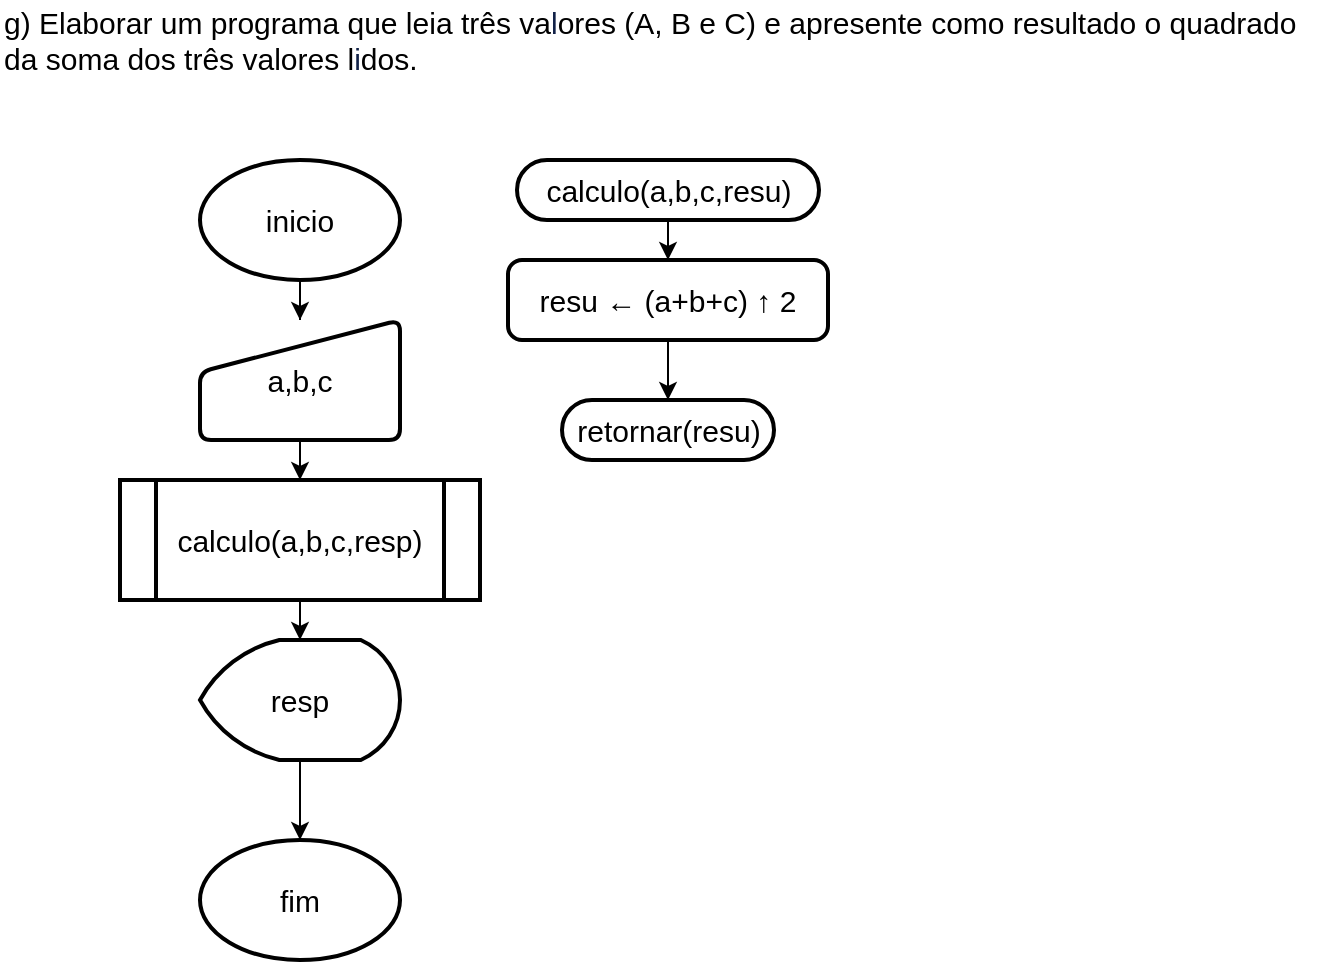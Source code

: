 <mxfile version="19.0.3" type="device"><diagram id="W4zhjbjKQNGenP02MBlL" name="Página-1"><mxGraphModel dx="1422" dy="865" grid="1" gridSize="10" guides="1" tooltips="1" connect="1" arrows="1" fold="1" page="1" pageScale="1" pageWidth="827" pageHeight="1169" math="0" shadow="0"><root><mxCell id="0"/><mxCell id="1" parent="0"/><mxCell id="TMCGMwo7jwROSs4g4wVu-1" value="&lt;span class=&quot;fontstyle0&quot; style=&quot;font-size: 15px;&quot;&gt;g) Elaborar um programa que leia três va&lt;/span&gt;&lt;span style=&quot;color: rgb(17, 33, 71); font-size: 15px;&quot; class=&quot;fontstyle0&quot;&gt;l&lt;/span&gt;&lt;span class=&quot;fontstyle0&quot; style=&quot;font-size: 15px;&quot;&gt;ores (A, B e C) e apresente como resultado o quadrado&lt;br style=&quot;font-size: 15px;&quot;&gt;da soma dos três valores l&lt;/span&gt;&lt;span style=&quot;color: rgb(17, 33, 71); font-size: 15px;&quot; class=&quot;fontstyle0&quot;&gt;i&lt;/span&gt;&lt;span class=&quot;fontstyle0&quot; style=&quot;font-size: 15px;&quot;&gt;dos.&lt;/span&gt; &lt;br style=&quot;font-size: 15px;&quot;&gt;" style="text;html=1;align=left;verticalAlign=middle;resizable=0;points=[];autosize=1;strokeColor=none;fillColor=none;fontSize=15;" parent="1" vertex="1"><mxGeometry width="660" height="40" as="geometry"/></mxCell><mxCell id="TMCGMwo7jwROSs4g4wVu-2" value="retornar(resu)" style="html=1;dashed=0;whitespace=wrap;shape=mxgraph.dfd.start;fontSize=15;strokeWidth=2;" parent="1" vertex="1"><mxGeometry x="281" y="200" width="106" height="30" as="geometry"/></mxCell><mxCell id="TMCGMwo7jwROSs4g4wVu-9" value="" style="edgeStyle=orthogonalEdgeStyle;rounded=0;orthogonalLoop=1;jettySize=auto;html=1;fontSize=15;" parent="1" source="TMCGMwo7jwROSs4g4wVu-3" target="TMCGMwo7jwROSs4g4wVu-8" edge="1"><mxGeometry relative="1" as="geometry"/></mxCell><mxCell id="TMCGMwo7jwROSs4g4wVu-3" value="calculo(a,b,c,resu)" style="html=1;dashed=0;whitespace=wrap;shape=mxgraph.dfd.start;fontSize=15;strokeWidth=2;" parent="1" vertex="1"><mxGeometry x="258.5" y="80" width="151" height="30" as="geometry"/></mxCell><mxCell id="TMCGMwo7jwROSs4g4wVu-15" value="" style="edgeStyle=orthogonalEdgeStyle;rounded=0;orthogonalLoop=1;jettySize=auto;html=1;fontSize=15;" parent="1" source="TMCGMwo7jwROSs4g4wVu-5" target="TMCGMwo7jwROSs4g4wVu-14" edge="1"><mxGeometry relative="1" as="geometry"/></mxCell><mxCell id="TMCGMwo7jwROSs4g4wVu-5" value="a,b,c" style="html=1;strokeWidth=2;shape=manualInput;whiteSpace=wrap;rounded=1;size=26;arcSize=11;fontSize=15;" parent="1" vertex="1"><mxGeometry x="100" y="160" width="100" height="60" as="geometry"/></mxCell><mxCell id="TMCGMwo7jwROSs4g4wVu-6" value="fim" style="strokeWidth=2;html=1;shape=mxgraph.flowchart.start_1;whiteSpace=wrap;fontSize=15;" parent="1" vertex="1"><mxGeometry x="100" y="420" width="100" height="60" as="geometry"/></mxCell><mxCell id="TMCGMwo7jwROSs4g4wVu-13" value="" style="edgeStyle=orthogonalEdgeStyle;rounded=0;orthogonalLoop=1;jettySize=auto;html=1;fontSize=15;" parent="1" source="TMCGMwo7jwROSs4g4wVu-7" target="TMCGMwo7jwROSs4g4wVu-5" edge="1"><mxGeometry relative="1" as="geometry"/></mxCell><mxCell id="TMCGMwo7jwROSs4g4wVu-7" value="inicio" style="strokeWidth=2;html=1;shape=mxgraph.flowchart.start_1;whiteSpace=wrap;fontSize=15;" parent="1" vertex="1"><mxGeometry x="100" y="80" width="100" height="60" as="geometry"/></mxCell><mxCell id="jJOZddHj78TAEYs1O_xq-3" value="" style="edgeStyle=orthogonalEdgeStyle;rounded=0;orthogonalLoop=1;jettySize=auto;html=1;" edge="1" parent="1" source="TMCGMwo7jwROSs4g4wVu-8" target="TMCGMwo7jwROSs4g4wVu-2"><mxGeometry relative="1" as="geometry"/></mxCell><mxCell id="TMCGMwo7jwROSs4g4wVu-8" value="resu ← (a+b+c) ↑ 2" style="rounded=1;whiteSpace=wrap;html=1;absoluteArcSize=1;arcSize=14;strokeWidth=2;fontSize=15;" parent="1" vertex="1"><mxGeometry x="254" y="130" width="160" height="40" as="geometry"/></mxCell><mxCell id="jJOZddHj78TAEYs1O_xq-2" value="" style="edgeStyle=orthogonalEdgeStyle;rounded=0;orthogonalLoop=1;jettySize=auto;html=1;" edge="1" parent="1" source="TMCGMwo7jwROSs4g4wVu-10" target="TMCGMwo7jwROSs4g4wVu-6"><mxGeometry relative="1" as="geometry"/></mxCell><mxCell id="TMCGMwo7jwROSs4g4wVu-10" value="resp" style="strokeWidth=2;html=1;shape=mxgraph.flowchart.display;whiteSpace=wrap;fontSize=15;" parent="1" vertex="1"><mxGeometry x="100" y="320" width="100" height="60" as="geometry"/></mxCell><mxCell id="jJOZddHj78TAEYs1O_xq-1" value="" style="edgeStyle=orthogonalEdgeStyle;rounded=0;orthogonalLoop=1;jettySize=auto;html=1;" edge="1" parent="1" source="TMCGMwo7jwROSs4g4wVu-14" target="TMCGMwo7jwROSs4g4wVu-10"><mxGeometry relative="1" as="geometry"/></mxCell><mxCell id="TMCGMwo7jwROSs4g4wVu-14" value="calculo(a,b,c,resp)" style="shape=process;whiteSpace=wrap;html=1;backgroundOutline=1;fontSize=15;strokeWidth=2;rounded=1;arcSize=0;" parent="1" vertex="1"><mxGeometry x="60" y="240" width="180" height="60" as="geometry"/></mxCell></root></mxGraphModel></diagram></mxfile>